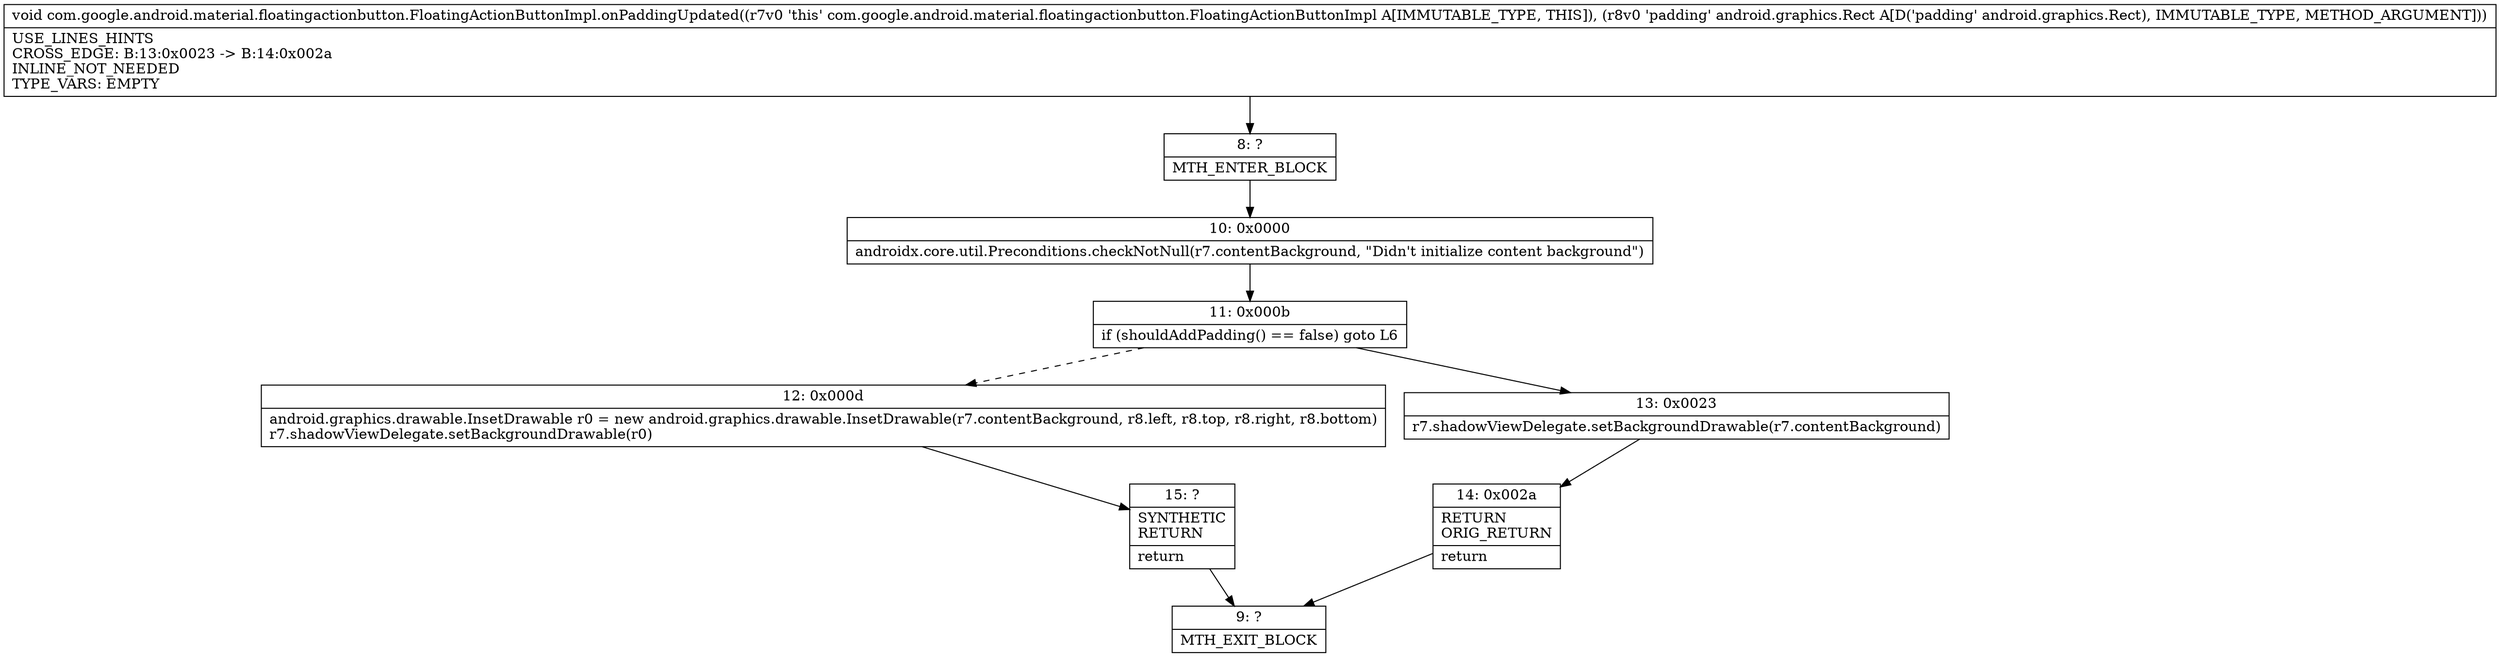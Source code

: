 digraph "CFG forcom.google.android.material.floatingactionbutton.FloatingActionButtonImpl.onPaddingUpdated(Landroid\/graphics\/Rect;)V" {
Node_8 [shape=record,label="{8\:\ ?|MTH_ENTER_BLOCK\l}"];
Node_10 [shape=record,label="{10\:\ 0x0000|androidx.core.util.Preconditions.checkNotNull(r7.contentBackground, \"Didn't initialize content background\")\l}"];
Node_11 [shape=record,label="{11\:\ 0x000b|if (shouldAddPadding() == false) goto L6\l}"];
Node_12 [shape=record,label="{12\:\ 0x000d|android.graphics.drawable.InsetDrawable r0 = new android.graphics.drawable.InsetDrawable(r7.contentBackground, r8.left, r8.top, r8.right, r8.bottom)\lr7.shadowViewDelegate.setBackgroundDrawable(r0)\l}"];
Node_15 [shape=record,label="{15\:\ ?|SYNTHETIC\lRETURN\l|return\l}"];
Node_9 [shape=record,label="{9\:\ ?|MTH_EXIT_BLOCK\l}"];
Node_13 [shape=record,label="{13\:\ 0x0023|r7.shadowViewDelegate.setBackgroundDrawable(r7.contentBackground)\l}"];
Node_14 [shape=record,label="{14\:\ 0x002a|RETURN\lORIG_RETURN\l|return\l}"];
MethodNode[shape=record,label="{void com.google.android.material.floatingactionbutton.FloatingActionButtonImpl.onPaddingUpdated((r7v0 'this' com.google.android.material.floatingactionbutton.FloatingActionButtonImpl A[IMMUTABLE_TYPE, THIS]), (r8v0 'padding' android.graphics.Rect A[D('padding' android.graphics.Rect), IMMUTABLE_TYPE, METHOD_ARGUMENT]))  | USE_LINES_HINTS\lCROSS_EDGE: B:13:0x0023 \-\> B:14:0x002a\lINLINE_NOT_NEEDED\lTYPE_VARS: EMPTY\l}"];
MethodNode -> Node_8;Node_8 -> Node_10;
Node_10 -> Node_11;
Node_11 -> Node_12[style=dashed];
Node_11 -> Node_13;
Node_12 -> Node_15;
Node_15 -> Node_9;
Node_13 -> Node_14;
Node_14 -> Node_9;
}


